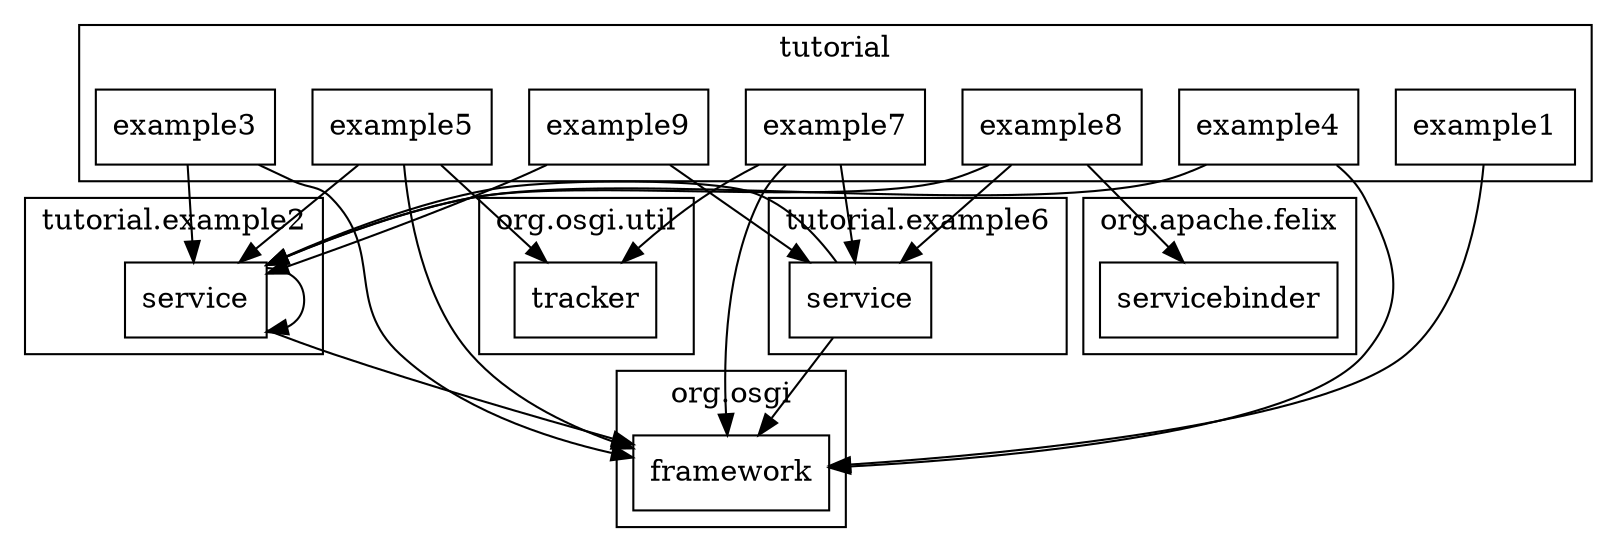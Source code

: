 digraph G {
	node11->node12[ style="solid" ];
	node11->node11[ style="solid" ];
	node5->node11[ style="solid" ];
	node1->node12[ style="solid" ];
	node1->node11[ style="solid" ];
	node2->node12[ style="solid" ];
	node3->node11[ style="solid" ];
	node3->node8[ style="solid" ];
	node7->node10[ style="solid" ];
	node10->node12[ style="solid" ];
	node2->node9[ style="solid" ];
	node2->node10[ style="solid" ];
	node5->node12[ style="solid" ];
	node4->node12[ style="solid" ];
	node6->node12[ style="solid" ];
	node6->node11[ style="solid" ];
	node1->node9[ style="solid" ];
	node10->node11[ style="solid" ];
	node3->node10[ style="solid" ];
	node7->node11[ style="solid" ];
	subgraph cluster1 {
	label="tutorial";
	rankdir=LR;
	node1 [ label="example5", shape=box ];
	node2 [ label="example7", shape=box ];
	node3 [ label="example8", shape=box ];
	node4 [ label="example1", shape=box ];
	node5 [ label="example3", shape=box ];
	node6 [ label="example4", shape=box ];
	node7 [ label="example9", shape=box ];

}
;
	subgraph cluster2 {
	label="org.apache.felix";
	rankdir=LR;
	node8 [ label="servicebinder", shape=box ];

}
;
	subgraph cluster3 {
	label="org.osgi.util";
	rankdir=LR;
	node9 [ label="tracker", shape=box ];

}
;
	subgraph cluster4 {
	label="tutorial.example6";
	rankdir=LR;
	node10 [ label="service", shape=box ];

}
;
	subgraph cluster5 {
	label="tutorial.example2";
	rankdir=LR;
	node11 [ label="service", shape=box ];

}
;
	subgraph cluster6 {
	label="org.osgi";
	rankdir=LR;
	node12 [ label="framework", shape=box ];

}
;

}
